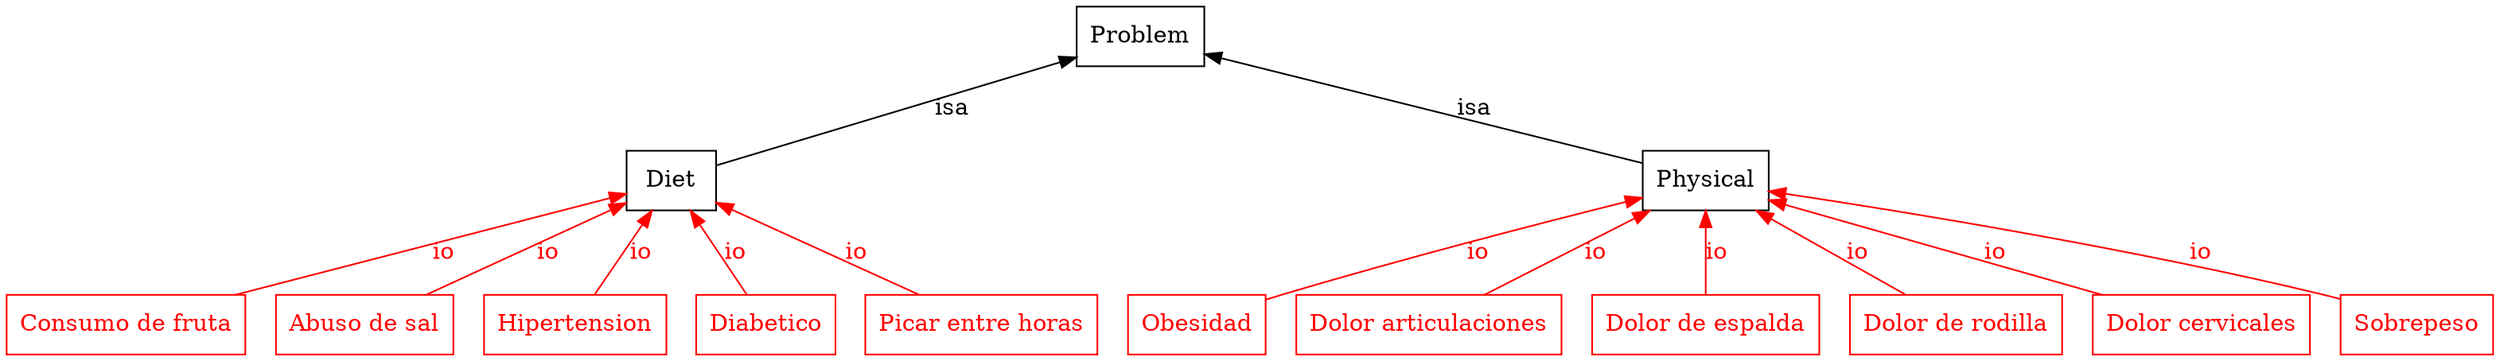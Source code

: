 digraph ontologia {
	graph [bb="0,0,1234.5,210"];
	node [label="\N"];
	ontologia_Class8	[color="0.0,1.0,1.0",
		fontcolor="0.0,1.0,1.0",
		height=0.5,
		label="Consumo de fruta",
		pos="57,18",
		shape=box,
		width=1.5833];
	Diet	[color="0.0,0.0,0.0",
		fontcolor="0.0,0.0,0.0",
		height=0.5,
		label=Diet,
		pos="329,105",
		shape=box,
		width=0.75];
	Diet -> ontologia_Class8	[color="0.0,1.0,1.0",
		dir=back,
		fontcolor="0.0,1.0,1.0",
		label=io,
		lp="215.5,61.5",
		pos="s,301.93,95.539 292.26,92.519 245.76,77.987 165.25,52.829 111.56,36.049"];
	ontologia_Class9	[color="0.0,1.0,1.0",
		fontcolor="0.0,1.0,1.0",
		height=0.5,
		label="Abuso de sal",
		pos="176,18",
		shape=box,
		width=1.2083];
	Diet -> ontologia_Class9	[color="0.0,1.0,1.0",
		dir=back,
		fontcolor="0.0,1.0,1.0",
		label=io,
		lp="267.5,61.5",
		pos="s,302,88.999 293.12,84.066 266.86,69.481 231.62,49.9 206.67,36.041"];
	ontologia_Class10000	[color="0.0,1.0,1.0",
		fontcolor="0.0,1.0,1.0",
		height=0.5,
		label=Hipertension,
		pos="281,18",
		shape=box,
		width=1.1944];
	Diet -> ontologia_Class10000	[color="0.0,1.0,1.0",
		dir=back,
		fontcolor="0.0,1.0,1.0",
		label=io,
		lp="313.5,61.5",
		pos="s,319.29,86.799 314.27,77.914 306.61,64.35 297.46,48.151 290.7,36.175"];
	ontologia_Class11	[color="0.0,1.0,1.0",
		fontcolor="0.0,1.0,1.0",
		height=0.5,
		label=Diabetico,
		pos="377,18",
		shape=box,
		width=0.95833];
	Diet -> ontologia_Class11	[color="0.0,1.0,1.0",
		dir=back,
		fontcolor="0.0,1.0,1.0",
		label=io,
		lp="361.5,61.5",
		pos="s,338.71,86.799 343.73,77.914 351.39,64.35 360.54,48.151 367.3,36.175"];
	ontologia_Class10	[color="0.0,1.0,1.0",
		fontcolor="0.0,1.0,1.0",
		height=0.5,
		label="Picar entre horas",
		pos="484,18",
		shape=box,
		width=1.5139];
	Diet -> ontologia_Class10	[color="0.0,1.0,1.0",
		dir=back,
		fontcolor="0.0,1.0,1.0",
		label=io,
		lp="421.5,61.5",
		pos="s,356.35,88.999 365.35,84.066 391.95,69.481 427.65,49.9 452.93,36.041"];
	Physical	[color="0.0,0.0,0.0",
		fontcolor="0.0,0.0,0.0",
		height=0.5,
		label=Physical,
		pos="843,105",
		shape=box,
		width=0.875];
	ontologia_Class20	[color="0.0,1.0,1.0",
		fontcolor="0.0,1.0,1.0",
		height=0.5,
		label=Obesidad,
		pos="591,18",
		shape=box,
		width=0.94444];
	Physical -> ontologia_Class20	[color="0.0,1.0,1.0",
		dir=back,
		fontcolor="0.0,1.0,1.0",
		label=io,
		lp="736.5,61.5",
		pos="s,811.28,94.351 801.6,91.361 759.25,78.237 691.67,56.758 634,36 631.13,34.967 628.16,33.866 625.19,32.74"];
	ontologia_Class13	[color="0.0,1.0,1.0",
		fontcolor="0.0,1.0,1.0",
		height=0.5,
		label="Dolor articulaciones",
		pos="707,18",
		shape=box,
		width=1.7639];
	Physical -> ontologia_Class13	[color="0.0,1.0,1.0",
		dir=back,
		fontcolor="0.0,1.0,1.0",
		label=io,
		lp="789.5,61.5",
		pos="s,815.48,86.799 806.79,81.372 784.1,67.186 755.3,49.188 734.48,36.175"];
	ontologia_Class12	[color="0.0,1.0,1.0",
		fontcolor="0.0,1.0,1.0",
		height=0.5,
		label="Dolor de espalda",
		pos="843,18",
		shape=box,
		width=1.5];
	Physical -> ontologia_Class12	[color="0.0,1.0,1.0",
		dir=back,
		fontcolor="0.0,1.0,1.0",
		label=io,
		lp="848.5,61.5",
		pos="s,843,86.799 843,76.734 843,63.419 843,47.806 843,36.175"];
	ontologia_Class10002	[color="0.0,1.0,1.0",
		fontcolor="0.0,1.0,1.0",
		height=0.5,
		label="Dolor de rodilla",
		pos="967,18",
		shape=box,
		width=1.4444];
	Physical -> ontologia_Class10002	[color="0.0,1.0,1.0",
		dir=back,
		fontcolor="0.0,1.0,1.0",
		label=io,
		lp="918.5,61.5",
		pos="s,868.09,86.799 876.56,80.994 897.17,66.868 923.13,49.073 941.94,36.175"];
	ontologia_Class14	[color="0.0,1.0,1.0",
		fontcolor="0.0,1.0,1.0",
		height=0.5,
		label="Dolor cervicales",
		pos="1090,18",
		shape=box,
		width=1.4722];
	Physical -> ontologia_Class14	[color="0.0,1.0,1.0",
		dir=back,
		fontcolor="0.0,1.0,1.0",
		label=io,
		lp="987.5,61.5",
		pos="s,874.53,93.148 884.1,89.856 927.04,75.08 994.41,51.895 1040.3,36.101"];
	ontologia_Class19	[color="0.0,1.0,1.0",
		fontcolor="0.0,1.0,1.0",
		height=0.5,
		label=Sobrepeso,
		pos="1198,18",
		shape=box,
		width=1.0139];
	Physical -> ontologia_Class19	[color="0.0,1.0,1.0",
		dir=back,
		fontcolor="0.0,1.0,1.0",
		label=io,
		lp="1091.5,61.5",
		pos="s,874.95,98.469 885.15,96.627 945.06,85.718 1058,63.564 1152,36 1155.1,35.089 1158.3,34.075 1161.5,33.007"];
	Problem	[color="0.0,0.0,0.0",
		fontcolor="0.0,0.0,0.0",
		height=0.5,
		label=Problem,
		pos="561,192",
		shape=box,
		width=0.88889];
	Problem -> Diet	[color="0.0,0.0,0.0",
		dir=back,
		fontcolor="0.0,0.0,0.0",
		label=isa,
		lp="467,148.5",
		pos="s,528.74,179.18 519.12,175.65 471.89,158.35 396.47,130.72 356.29,116"];
	Problem -> Physical	[color="0.0,0.0,0.0",
		dir=back,
		fontcolor="0.0,0.0,0.0",
		label=isa,
		lp="727,148.5",
		pos="s,593.07,181.33 602.83,178.39 659.76,161.23 760.34,130.91 811.39,115.53"];
}
